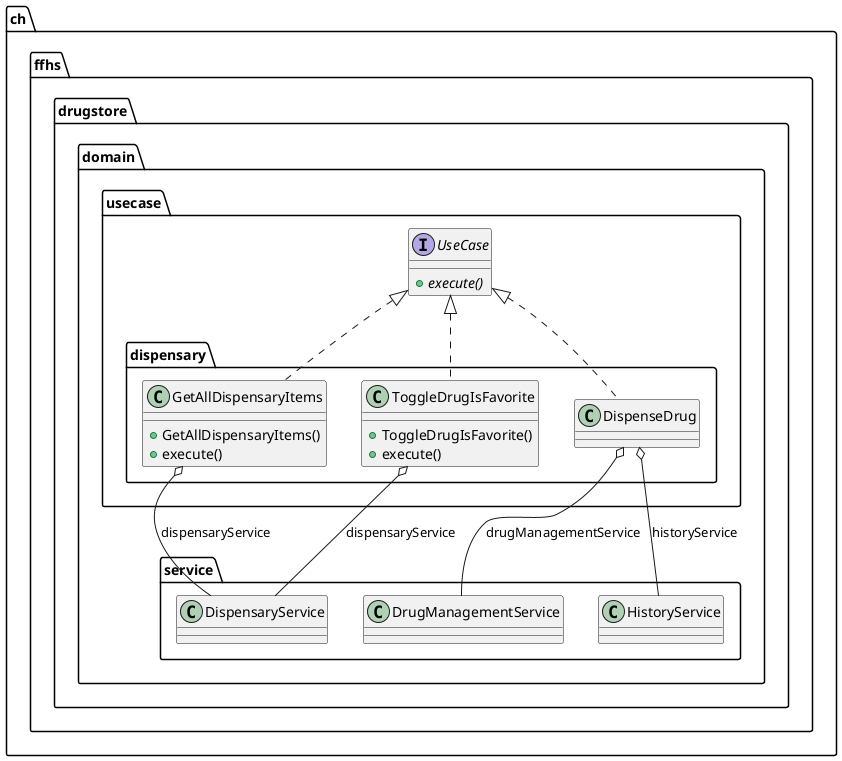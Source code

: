 @startuml

  namespace ch.ffhs.drugstore {
    namespace domain.usecase {
      namespace dispensary {
        interface ch.ffhs.drugstore.domain.usecase.UseCase {
                  {abstract} + execute()
              }
      }
    }
  }
  

  namespace ch.ffhs.drugstore {
    namespace domain.usecase {
      namespace dispensary {
        class ch.ffhs.drugstore.domain.usecase.dispensary.GetAllDispensaryItems {
            + GetAllDispensaryItems()
            + execute()
        }
      }
    }
  }
  

  namespace ch.ffhs.drugstore {
    namespace domain.usecase {
      namespace dispensary {
        class ch.ffhs.drugstore.domain.usecase.dispensary.ToggleDrugIsFavorite {
            + ToggleDrugIsFavorite()
            + execute()
        }
      }
    }
  }
  

  ch.ffhs.drugstore.domain.usecase.dispensary.DispenseDrug .up.|> ch.ffhs.drugstore.domain.usecase.UseCase
  ch.ffhs.drugstore.domain.usecase.dispensary.DispenseDrug o-- ch.ffhs.drugstore.domain.service.DrugManagementService : drugManagementService
  ch.ffhs.drugstore.domain.usecase.dispensary.DispenseDrug o-- ch.ffhs.drugstore.domain.service.HistoryService : historyService
  ch.ffhs.drugstore.domain.usecase.dispensary.GetAllDispensaryItems .up.|> ch.ffhs.drugstore.domain.usecase.UseCase
  ch.ffhs.drugstore.domain.usecase.dispensary.GetAllDispensaryItems o-- ch.ffhs.drugstore.domain.service.DispensaryService : dispensaryService
  ch.ffhs.drugstore.domain.usecase.dispensary.ToggleDrugIsFavorite .up.|> ch.ffhs.drugstore.domain.usecase.UseCase
  ch.ffhs.drugstore.domain.usecase.dispensary.ToggleDrugIsFavorite o-- ch.ffhs.drugstore.domain.service.DispensaryService : dispensaryService



@enduml
